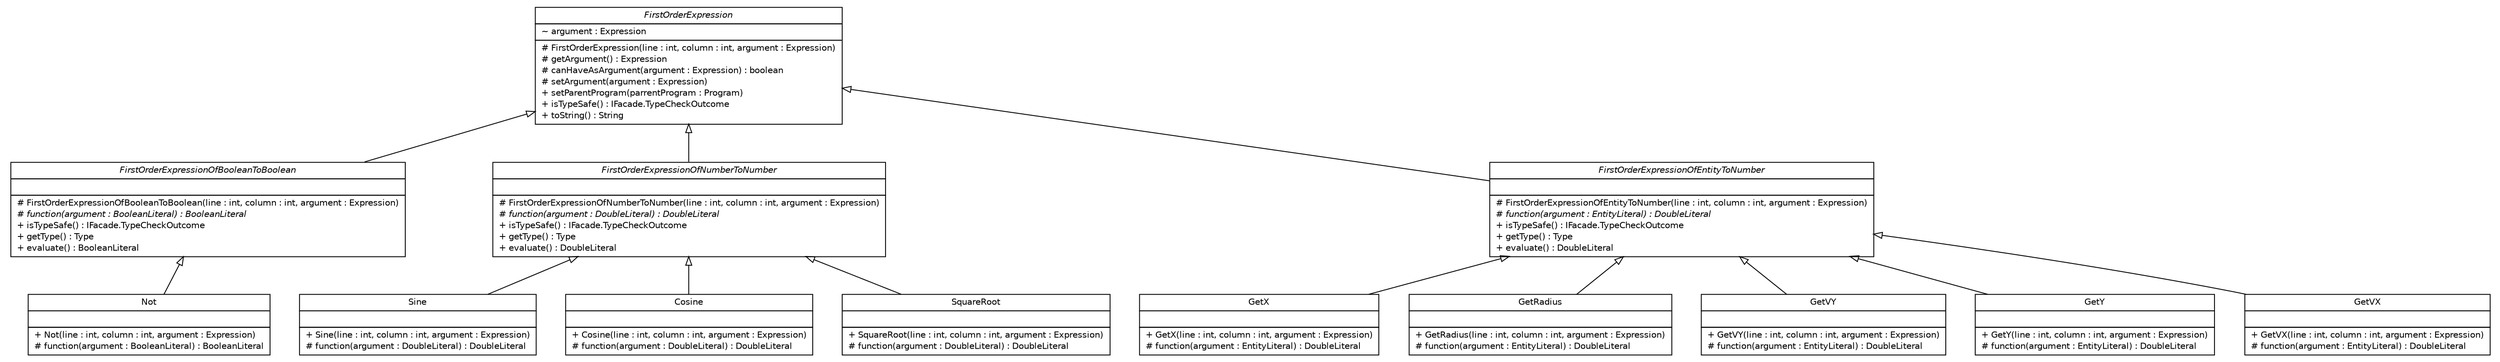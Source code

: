 #!/usr/local/bin/dot
#
# Class diagram 
# Generated by UMLGraph version R5_6 (http://www.umlgraph.org/)
#

digraph G {
	edge [fontname="Helvetica",fontsize=10,labelfontname="Helvetica",labelfontsize=10];
	node [fontname="Helvetica",fontsize=10,shape=plaintext];
	nodesep=0.25;
	ranksep=0.5;
	// model.programs.parsing.language.expression.first_order.GetX
	c1186 [label=<<table title="model.programs.parsing.language.expression.first_order.GetX" border="0" cellborder="1" cellspacing="0" cellpadding="2" port="p" href="./GetX.html">
		<tr><td><table border="0" cellspacing="0" cellpadding="1">
<tr><td align="center" balign="center"> GetX </td></tr>
		</table></td></tr>
		<tr><td><table border="0" cellspacing="0" cellpadding="1">
<tr><td align="left" balign="left">  </td></tr>
		</table></td></tr>
		<tr><td><table border="0" cellspacing="0" cellpadding="1">
<tr><td align="left" balign="left"> + GetX(line : int, column : int, argument : Expression) </td></tr>
<tr><td align="left" balign="left"> # function(argument : EntityLiteral) : DoubleLiteral </td></tr>
		</table></td></tr>
		</table>>, URL="./GetX.html", fontname="Helvetica", fontcolor="black", fontsize=10.0];
	// model.programs.parsing.language.expression.first_order.Sine
	c1187 [label=<<table title="model.programs.parsing.language.expression.first_order.Sine" border="0" cellborder="1" cellspacing="0" cellpadding="2" port="p" href="./Sine.html">
		<tr><td><table border="0" cellspacing="0" cellpadding="1">
<tr><td align="center" balign="center"> Sine </td></tr>
		</table></td></tr>
		<tr><td><table border="0" cellspacing="0" cellpadding="1">
<tr><td align="left" balign="left">  </td></tr>
		</table></td></tr>
		<tr><td><table border="0" cellspacing="0" cellpadding="1">
<tr><td align="left" balign="left"> + Sine(line : int, column : int, argument : Expression) </td></tr>
<tr><td align="left" balign="left"> # function(argument : DoubleLiteral) : DoubleLiteral </td></tr>
		</table></td></tr>
		</table>>, URL="./Sine.html", fontname="Helvetica", fontcolor="black", fontsize=10.0];
	// model.programs.parsing.language.expression.first_order.FirstOrderExpressionOfBooleanToBoolean
	c1188 [label=<<table title="model.programs.parsing.language.expression.first_order.FirstOrderExpressionOfBooleanToBoolean" border="0" cellborder="1" cellspacing="0" cellpadding="2" port="p" href="./FirstOrderExpressionOfBooleanToBoolean.html">
		<tr><td><table border="0" cellspacing="0" cellpadding="1">
<tr><td align="center" balign="center"><font face="Helvetica-Oblique"> FirstOrderExpressionOfBooleanToBoolean </font></td></tr>
		</table></td></tr>
		<tr><td><table border="0" cellspacing="0" cellpadding="1">
<tr><td align="left" balign="left">  </td></tr>
		</table></td></tr>
		<tr><td><table border="0" cellspacing="0" cellpadding="1">
<tr><td align="left" balign="left"> # FirstOrderExpressionOfBooleanToBoolean(line : int, column : int, argument : Expression) </td></tr>
<tr><td align="left" balign="left"><font face="Helvetica-Oblique" point-size="10.0"> # function(argument : BooleanLiteral) : BooleanLiteral </font></td></tr>
<tr><td align="left" balign="left"> + isTypeSafe() : IFacade.TypeCheckOutcome </td></tr>
<tr><td align="left" balign="left"> + getType() : Type </td></tr>
<tr><td align="left" balign="left"> + evaluate() : BooleanLiteral </td></tr>
		</table></td></tr>
		</table>>, URL="./FirstOrderExpressionOfBooleanToBoolean.html", fontname="Helvetica", fontcolor="black", fontsize=10.0];
	// model.programs.parsing.language.expression.first_order.GetRadius
	c1189 [label=<<table title="model.programs.parsing.language.expression.first_order.GetRadius" border="0" cellborder="1" cellspacing="0" cellpadding="2" port="p" href="./GetRadius.html">
		<tr><td><table border="0" cellspacing="0" cellpadding="1">
<tr><td align="center" balign="center"> GetRadius </td></tr>
		</table></td></tr>
		<tr><td><table border="0" cellspacing="0" cellpadding="1">
<tr><td align="left" balign="left">  </td></tr>
		</table></td></tr>
		<tr><td><table border="0" cellspacing="0" cellpadding="1">
<tr><td align="left" balign="left"> + GetRadius(line : int, column : int, argument : Expression) </td></tr>
<tr><td align="left" balign="left"> # function(argument : EntityLiteral) : DoubleLiteral </td></tr>
		</table></td></tr>
		</table>>, URL="./GetRadius.html", fontname="Helvetica", fontcolor="black", fontsize=10.0];
	// model.programs.parsing.language.expression.first_order.GetVY
	c1190 [label=<<table title="model.programs.parsing.language.expression.first_order.GetVY" border="0" cellborder="1" cellspacing="0" cellpadding="2" port="p" href="./GetVY.html">
		<tr><td><table border="0" cellspacing="0" cellpadding="1">
<tr><td align="center" balign="center"> GetVY </td></tr>
		</table></td></tr>
		<tr><td><table border="0" cellspacing="0" cellpadding="1">
<tr><td align="left" balign="left">  </td></tr>
		</table></td></tr>
		<tr><td><table border="0" cellspacing="0" cellpadding="1">
<tr><td align="left" balign="left"> + GetVY(line : int, column : int, argument : Expression) </td></tr>
<tr><td align="left" balign="left"> # function(argument : EntityLiteral) : DoubleLiteral </td></tr>
		</table></td></tr>
		</table>>, URL="./GetVY.html", fontname="Helvetica", fontcolor="black", fontsize=10.0];
	// model.programs.parsing.language.expression.first_order.Cosine
	c1191 [label=<<table title="model.programs.parsing.language.expression.first_order.Cosine" border="0" cellborder="1" cellspacing="0" cellpadding="2" port="p" href="./Cosine.html">
		<tr><td><table border="0" cellspacing="0" cellpadding="1">
<tr><td align="center" balign="center"> Cosine </td></tr>
		</table></td></tr>
		<tr><td><table border="0" cellspacing="0" cellpadding="1">
<tr><td align="left" balign="left">  </td></tr>
		</table></td></tr>
		<tr><td><table border="0" cellspacing="0" cellpadding="1">
<tr><td align="left" balign="left"> + Cosine(line : int, column : int, argument : Expression) </td></tr>
<tr><td align="left" balign="left"> # function(argument : DoubleLiteral) : DoubleLiteral </td></tr>
		</table></td></tr>
		</table>>, URL="./Cosine.html", fontname="Helvetica", fontcolor="black", fontsize=10.0];
	// model.programs.parsing.language.expression.first_order.GetY
	c1192 [label=<<table title="model.programs.parsing.language.expression.first_order.GetY" border="0" cellborder="1" cellspacing="0" cellpadding="2" port="p" href="./GetY.html">
		<tr><td><table border="0" cellspacing="0" cellpadding="1">
<tr><td align="center" balign="center"> GetY </td></tr>
		</table></td></tr>
		<tr><td><table border="0" cellspacing="0" cellpadding="1">
<tr><td align="left" balign="left">  </td></tr>
		</table></td></tr>
		<tr><td><table border="0" cellspacing="0" cellpadding="1">
<tr><td align="left" balign="left"> + GetY(line : int, column : int, argument : Expression) </td></tr>
<tr><td align="left" balign="left"> # function(argument : EntityLiteral) : DoubleLiteral </td></tr>
		</table></td></tr>
		</table>>, URL="./GetY.html", fontname="Helvetica", fontcolor="black", fontsize=10.0];
	// model.programs.parsing.language.expression.first_order.FirstOrderExpression
	c1193 [label=<<table title="model.programs.parsing.language.expression.first_order.FirstOrderExpression" border="0" cellborder="1" cellspacing="0" cellpadding="2" port="p" href="./FirstOrderExpression.html">
		<tr><td><table border="0" cellspacing="0" cellpadding="1">
<tr><td align="center" balign="center"><font face="Helvetica-Oblique"> FirstOrderExpression </font></td></tr>
		</table></td></tr>
		<tr><td><table border="0" cellspacing="0" cellpadding="1">
<tr><td align="left" balign="left"> ~ argument : Expression </td></tr>
		</table></td></tr>
		<tr><td><table border="0" cellspacing="0" cellpadding="1">
<tr><td align="left" balign="left"> # FirstOrderExpression(line : int, column : int, argument : Expression) </td></tr>
<tr><td align="left" balign="left"> # getArgument() : Expression </td></tr>
<tr><td align="left" balign="left"> # canHaveAsArgument(argument : Expression) : boolean </td></tr>
<tr><td align="left" balign="left"> # setArgument(argument : Expression) </td></tr>
<tr><td align="left" balign="left"> + setParentProgram(parrentProgram : Program) </td></tr>
<tr><td align="left" balign="left"> + isTypeSafe() : IFacade.TypeCheckOutcome </td></tr>
<tr><td align="left" balign="left"> + toString() : String </td></tr>
		</table></td></tr>
		</table>>, URL="./FirstOrderExpression.html", fontname="Helvetica", fontcolor="black", fontsize=10.0];
	// model.programs.parsing.language.expression.first_order.FirstOrderExpressionOfNumberToNumber
	c1194 [label=<<table title="model.programs.parsing.language.expression.first_order.FirstOrderExpressionOfNumberToNumber" border="0" cellborder="1" cellspacing="0" cellpadding="2" port="p" href="./FirstOrderExpressionOfNumberToNumber.html">
		<tr><td><table border="0" cellspacing="0" cellpadding="1">
<tr><td align="center" balign="center"><font face="Helvetica-Oblique"> FirstOrderExpressionOfNumberToNumber </font></td></tr>
		</table></td></tr>
		<tr><td><table border="0" cellspacing="0" cellpadding="1">
<tr><td align="left" balign="left">  </td></tr>
		</table></td></tr>
		<tr><td><table border="0" cellspacing="0" cellpadding="1">
<tr><td align="left" balign="left"> # FirstOrderExpressionOfNumberToNumber(line : int, column : int, argument : Expression) </td></tr>
<tr><td align="left" balign="left"><font face="Helvetica-Oblique" point-size="10.0"> # function(argument : DoubleLiteral) : DoubleLiteral </font></td></tr>
<tr><td align="left" balign="left"> + isTypeSafe() : IFacade.TypeCheckOutcome </td></tr>
<tr><td align="left" balign="left"> + getType() : Type </td></tr>
<tr><td align="left" balign="left"> + evaluate() : DoubleLiteral </td></tr>
		</table></td></tr>
		</table>>, URL="./FirstOrderExpressionOfNumberToNumber.html", fontname="Helvetica", fontcolor="black", fontsize=10.0];
	// model.programs.parsing.language.expression.first_order.SquareRoot
	c1195 [label=<<table title="model.programs.parsing.language.expression.first_order.SquareRoot" border="0" cellborder="1" cellspacing="0" cellpadding="2" port="p" href="./SquareRoot.html">
		<tr><td><table border="0" cellspacing="0" cellpadding="1">
<tr><td align="center" balign="center"> SquareRoot </td></tr>
		</table></td></tr>
		<tr><td><table border="0" cellspacing="0" cellpadding="1">
<tr><td align="left" balign="left">  </td></tr>
		</table></td></tr>
		<tr><td><table border="0" cellspacing="0" cellpadding="1">
<tr><td align="left" balign="left"> + SquareRoot(line : int, column : int, argument : Expression) </td></tr>
<tr><td align="left" balign="left"> # function(argument : DoubleLiteral) : DoubleLiteral </td></tr>
		</table></td></tr>
		</table>>, URL="./SquareRoot.html", fontname="Helvetica", fontcolor="black", fontsize=10.0];
	// model.programs.parsing.language.expression.first_order.FirstOrderExpressionOfEntityToNumber
	c1196 [label=<<table title="model.programs.parsing.language.expression.first_order.FirstOrderExpressionOfEntityToNumber" border="0" cellborder="1" cellspacing="0" cellpadding="2" port="p" href="./FirstOrderExpressionOfEntityToNumber.html">
		<tr><td><table border="0" cellspacing="0" cellpadding="1">
<tr><td align="center" balign="center"><font face="Helvetica-Oblique"> FirstOrderExpressionOfEntityToNumber </font></td></tr>
		</table></td></tr>
		<tr><td><table border="0" cellspacing="0" cellpadding="1">
<tr><td align="left" balign="left">  </td></tr>
		</table></td></tr>
		<tr><td><table border="0" cellspacing="0" cellpadding="1">
<tr><td align="left" balign="left"> # FirstOrderExpressionOfEntityToNumber(line : int, column : int, argument : Expression) </td></tr>
<tr><td align="left" balign="left"><font face="Helvetica-Oblique" point-size="10.0"> # function(argument : EntityLiteral) : DoubleLiteral </font></td></tr>
<tr><td align="left" balign="left"> + isTypeSafe() : IFacade.TypeCheckOutcome </td></tr>
<tr><td align="left" balign="left"> + getType() : Type </td></tr>
<tr><td align="left" balign="left"> + evaluate() : DoubleLiteral </td></tr>
		</table></td></tr>
		</table>>, URL="./FirstOrderExpressionOfEntityToNumber.html", fontname="Helvetica", fontcolor="black", fontsize=10.0];
	// model.programs.parsing.language.expression.first_order.Not
	c1197 [label=<<table title="model.programs.parsing.language.expression.first_order.Not" border="0" cellborder="1" cellspacing="0" cellpadding="2" port="p" href="./Not.html">
		<tr><td><table border="0" cellspacing="0" cellpadding="1">
<tr><td align="center" balign="center"> Not </td></tr>
		</table></td></tr>
		<tr><td><table border="0" cellspacing="0" cellpadding="1">
<tr><td align="left" balign="left">  </td></tr>
		</table></td></tr>
		<tr><td><table border="0" cellspacing="0" cellpadding="1">
<tr><td align="left" balign="left"> + Not(line : int, column : int, argument : Expression) </td></tr>
<tr><td align="left" balign="left"> # function(argument : BooleanLiteral) : BooleanLiteral </td></tr>
		</table></td></tr>
		</table>>, URL="./Not.html", fontname="Helvetica", fontcolor="black", fontsize=10.0];
	// model.programs.parsing.language.expression.first_order.GetVX
	c1198 [label=<<table title="model.programs.parsing.language.expression.first_order.GetVX" border="0" cellborder="1" cellspacing="0" cellpadding="2" port="p" href="./GetVX.html">
		<tr><td><table border="0" cellspacing="0" cellpadding="1">
<tr><td align="center" balign="center"> GetVX </td></tr>
		</table></td></tr>
		<tr><td><table border="0" cellspacing="0" cellpadding="1">
<tr><td align="left" balign="left">  </td></tr>
		</table></td></tr>
		<tr><td><table border="0" cellspacing="0" cellpadding="1">
<tr><td align="left" balign="left"> + GetVX(line : int, column : int, argument : Expression) </td></tr>
<tr><td align="left" balign="left"> # function(argument : EntityLiteral) : DoubleLiteral </td></tr>
		</table></td></tr>
		</table>>, URL="./GetVX.html", fontname="Helvetica", fontcolor="black", fontsize=10.0];
	//model.programs.parsing.language.expression.first_order.GetX extends model.programs.parsing.language.expression.first_order.FirstOrderExpressionOfEntityToNumber
	c1196:p -> c1186:p [dir=back,arrowtail=empty];
	//model.programs.parsing.language.expression.first_order.Sine extends model.programs.parsing.language.expression.first_order.FirstOrderExpressionOfNumberToNumber
	c1194:p -> c1187:p [dir=back,arrowtail=empty];
	//model.programs.parsing.language.expression.first_order.FirstOrderExpressionOfBooleanToBoolean extends model.programs.parsing.language.expression.first_order.FirstOrderExpression
	c1193:p -> c1188:p [dir=back,arrowtail=empty];
	//model.programs.parsing.language.expression.first_order.GetRadius extends model.programs.parsing.language.expression.first_order.FirstOrderExpressionOfEntityToNumber
	c1196:p -> c1189:p [dir=back,arrowtail=empty];
	//model.programs.parsing.language.expression.first_order.GetVY extends model.programs.parsing.language.expression.first_order.FirstOrderExpressionOfEntityToNumber
	c1196:p -> c1190:p [dir=back,arrowtail=empty];
	//model.programs.parsing.language.expression.first_order.Cosine extends model.programs.parsing.language.expression.first_order.FirstOrderExpressionOfNumberToNumber
	c1194:p -> c1191:p [dir=back,arrowtail=empty];
	//model.programs.parsing.language.expression.first_order.GetY extends model.programs.parsing.language.expression.first_order.FirstOrderExpressionOfEntityToNumber
	c1196:p -> c1192:p [dir=back,arrowtail=empty];
	//model.programs.parsing.language.expression.first_order.FirstOrderExpressionOfNumberToNumber extends model.programs.parsing.language.expression.first_order.FirstOrderExpression
	c1193:p -> c1194:p [dir=back,arrowtail=empty];
	//model.programs.parsing.language.expression.first_order.SquareRoot extends model.programs.parsing.language.expression.first_order.FirstOrderExpressionOfNumberToNumber
	c1194:p -> c1195:p [dir=back,arrowtail=empty];
	//model.programs.parsing.language.expression.first_order.FirstOrderExpressionOfEntityToNumber extends model.programs.parsing.language.expression.first_order.FirstOrderExpression
	c1193:p -> c1196:p [dir=back,arrowtail=empty];
	//model.programs.parsing.language.expression.first_order.Not extends model.programs.parsing.language.expression.first_order.FirstOrderExpressionOfBooleanToBoolean
	c1188:p -> c1197:p [dir=back,arrowtail=empty];
	//model.programs.parsing.language.expression.first_order.GetVX extends model.programs.parsing.language.expression.first_order.FirstOrderExpressionOfEntityToNumber
	c1196:p -> c1198:p [dir=back,arrowtail=empty];
}

